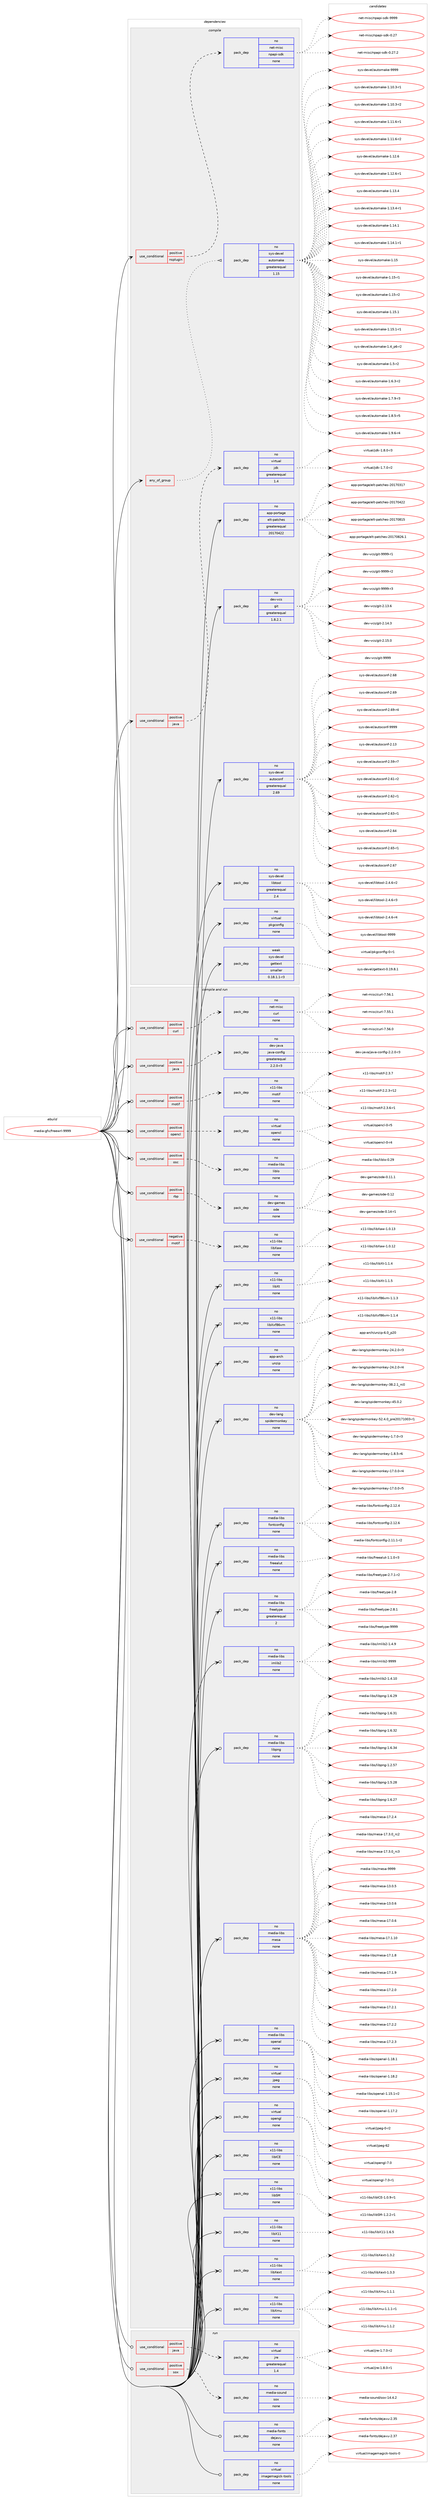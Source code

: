 digraph prolog {

# *************
# Graph options
# *************

newrank=true;
concentrate=true;
compound=true;
graph [rankdir=LR,fontname=Helvetica,fontsize=10,ranksep=1.5];#, ranksep=2.5, nodesep=0.2];
edge  [arrowhead=vee];
node  [fontname=Helvetica,fontsize=10];

# **********
# The ebuild
# **********

subgraph cluster_leftcol {
color=gray;
rank=same;
label=<<i>ebuild</i>>;
id [label="media-gfx/freewrl-9999", color=red, width=4, href="../media-gfx/freewrl-9999.svg"];
}

# ****************
# The dependencies
# ****************

subgraph cluster_midcol {
color=gray;
label=<<i>dependencies</i>>;
subgraph cluster_compile {
fillcolor="#eeeeee";
style=filled;
label=<<i>compile</i>>;
subgraph any5255 {
dependency353027 [label=<<TABLE BORDER="0" CELLBORDER="1" CELLSPACING="0" CELLPADDING="4"><TR><TD CELLPADDING="10">any_of_group</TD></TR></TABLE>>, shape=none, color=red];subgraph pack260326 {
dependency353028 [label=<<TABLE BORDER="0" CELLBORDER="1" CELLSPACING="0" CELLPADDING="4" WIDTH="220"><TR><TD ROWSPAN="6" CELLPADDING="30">pack_dep</TD></TR><TR><TD WIDTH="110">no</TD></TR><TR><TD>sys-devel</TD></TR><TR><TD>automake</TD></TR><TR><TD>greaterequal</TD></TR><TR><TD>1.15</TD></TR></TABLE>>, shape=none, color=blue];
}
dependency353027:e -> dependency353028:w [weight=20,style="dotted",arrowhead="oinv"];
}
id:e -> dependency353027:w [weight=20,style="solid",arrowhead="vee"];
subgraph cond87341 {
dependency353029 [label=<<TABLE BORDER="0" CELLBORDER="1" CELLSPACING="0" CELLPADDING="4"><TR><TD ROWSPAN="3" CELLPADDING="10">use_conditional</TD></TR><TR><TD>positive</TD></TR><TR><TD>java</TD></TR></TABLE>>, shape=none, color=red];
subgraph pack260327 {
dependency353030 [label=<<TABLE BORDER="0" CELLBORDER="1" CELLSPACING="0" CELLPADDING="4" WIDTH="220"><TR><TD ROWSPAN="6" CELLPADDING="30">pack_dep</TD></TR><TR><TD WIDTH="110">no</TD></TR><TR><TD>virtual</TD></TR><TR><TD>jdk</TD></TR><TR><TD>greaterequal</TD></TR><TR><TD>1.4</TD></TR></TABLE>>, shape=none, color=blue];
}
dependency353029:e -> dependency353030:w [weight=20,style="dashed",arrowhead="vee"];
}
id:e -> dependency353029:w [weight=20,style="solid",arrowhead="vee"];
subgraph cond87342 {
dependency353031 [label=<<TABLE BORDER="0" CELLBORDER="1" CELLSPACING="0" CELLPADDING="4"><TR><TD ROWSPAN="3" CELLPADDING="10">use_conditional</TD></TR><TR><TD>positive</TD></TR><TR><TD>nsplugin</TD></TR></TABLE>>, shape=none, color=red];
subgraph pack260328 {
dependency353032 [label=<<TABLE BORDER="0" CELLBORDER="1" CELLSPACING="0" CELLPADDING="4" WIDTH="220"><TR><TD ROWSPAN="6" CELLPADDING="30">pack_dep</TD></TR><TR><TD WIDTH="110">no</TD></TR><TR><TD>net-misc</TD></TR><TR><TD>npapi-sdk</TD></TR><TR><TD>none</TD></TR><TR><TD></TD></TR></TABLE>>, shape=none, color=blue];
}
dependency353031:e -> dependency353032:w [weight=20,style="dashed",arrowhead="vee"];
}
id:e -> dependency353031:w [weight=20,style="solid",arrowhead="vee"];
subgraph pack260329 {
dependency353033 [label=<<TABLE BORDER="0" CELLBORDER="1" CELLSPACING="0" CELLPADDING="4" WIDTH="220"><TR><TD ROWSPAN="6" CELLPADDING="30">pack_dep</TD></TR><TR><TD WIDTH="110">no</TD></TR><TR><TD>app-portage</TD></TR><TR><TD>elt-patches</TD></TR><TR><TD>greaterequal</TD></TR><TR><TD>20170422</TD></TR></TABLE>>, shape=none, color=blue];
}
id:e -> dependency353033:w [weight=20,style="solid",arrowhead="vee"];
subgraph pack260330 {
dependency353034 [label=<<TABLE BORDER="0" CELLBORDER="1" CELLSPACING="0" CELLPADDING="4" WIDTH="220"><TR><TD ROWSPAN="6" CELLPADDING="30">pack_dep</TD></TR><TR><TD WIDTH="110">no</TD></TR><TR><TD>dev-vcs</TD></TR><TR><TD>git</TD></TR><TR><TD>greaterequal</TD></TR><TR><TD>1.8.2.1</TD></TR></TABLE>>, shape=none, color=blue];
}
id:e -> dependency353034:w [weight=20,style="solid",arrowhead="vee"];
subgraph pack260331 {
dependency353035 [label=<<TABLE BORDER="0" CELLBORDER="1" CELLSPACING="0" CELLPADDING="4" WIDTH="220"><TR><TD ROWSPAN="6" CELLPADDING="30">pack_dep</TD></TR><TR><TD WIDTH="110">no</TD></TR><TR><TD>sys-devel</TD></TR><TR><TD>autoconf</TD></TR><TR><TD>greaterequal</TD></TR><TR><TD>2.69</TD></TR></TABLE>>, shape=none, color=blue];
}
id:e -> dependency353035:w [weight=20,style="solid",arrowhead="vee"];
subgraph pack260332 {
dependency353036 [label=<<TABLE BORDER="0" CELLBORDER="1" CELLSPACING="0" CELLPADDING="4" WIDTH="220"><TR><TD ROWSPAN="6" CELLPADDING="30">pack_dep</TD></TR><TR><TD WIDTH="110">no</TD></TR><TR><TD>sys-devel</TD></TR><TR><TD>libtool</TD></TR><TR><TD>greaterequal</TD></TR><TR><TD>2.4</TD></TR></TABLE>>, shape=none, color=blue];
}
id:e -> dependency353036:w [weight=20,style="solid",arrowhead="vee"];
subgraph pack260333 {
dependency353037 [label=<<TABLE BORDER="0" CELLBORDER="1" CELLSPACING="0" CELLPADDING="4" WIDTH="220"><TR><TD ROWSPAN="6" CELLPADDING="30">pack_dep</TD></TR><TR><TD WIDTH="110">no</TD></TR><TR><TD>virtual</TD></TR><TR><TD>pkgconfig</TD></TR><TR><TD>none</TD></TR><TR><TD></TD></TR></TABLE>>, shape=none, color=blue];
}
id:e -> dependency353037:w [weight=20,style="solid",arrowhead="vee"];
subgraph pack260334 {
dependency353038 [label=<<TABLE BORDER="0" CELLBORDER="1" CELLSPACING="0" CELLPADDING="4" WIDTH="220"><TR><TD ROWSPAN="6" CELLPADDING="30">pack_dep</TD></TR><TR><TD WIDTH="110">weak</TD></TR><TR><TD>sys-devel</TD></TR><TR><TD>gettext</TD></TR><TR><TD>smaller</TD></TR><TR><TD>0.18.1.1-r3</TD></TR></TABLE>>, shape=none, color=blue];
}
id:e -> dependency353038:w [weight=20,style="solid",arrowhead="vee"];
}
subgraph cluster_compileandrun {
fillcolor="#eeeeee";
style=filled;
label=<<i>compile and run</i>>;
subgraph cond87343 {
dependency353039 [label=<<TABLE BORDER="0" CELLBORDER="1" CELLSPACING="0" CELLPADDING="4"><TR><TD ROWSPAN="3" CELLPADDING="10">use_conditional</TD></TR><TR><TD>negative</TD></TR><TR><TD>motif</TD></TR></TABLE>>, shape=none, color=red];
subgraph pack260335 {
dependency353040 [label=<<TABLE BORDER="0" CELLBORDER="1" CELLSPACING="0" CELLPADDING="4" WIDTH="220"><TR><TD ROWSPAN="6" CELLPADDING="30">pack_dep</TD></TR><TR><TD WIDTH="110">no</TD></TR><TR><TD>x11-libs</TD></TR><TR><TD>libXaw</TD></TR><TR><TD>none</TD></TR><TR><TD></TD></TR></TABLE>>, shape=none, color=blue];
}
dependency353039:e -> dependency353040:w [weight=20,style="dashed",arrowhead="vee"];
}
id:e -> dependency353039:w [weight=20,style="solid",arrowhead="odotvee"];
subgraph cond87344 {
dependency353041 [label=<<TABLE BORDER="0" CELLBORDER="1" CELLSPACING="0" CELLPADDING="4"><TR><TD ROWSPAN="3" CELLPADDING="10">use_conditional</TD></TR><TR><TD>positive</TD></TR><TR><TD>curl</TD></TR></TABLE>>, shape=none, color=red];
subgraph pack260336 {
dependency353042 [label=<<TABLE BORDER="0" CELLBORDER="1" CELLSPACING="0" CELLPADDING="4" WIDTH="220"><TR><TD ROWSPAN="6" CELLPADDING="30">pack_dep</TD></TR><TR><TD WIDTH="110">no</TD></TR><TR><TD>net-misc</TD></TR><TR><TD>curl</TD></TR><TR><TD>none</TD></TR><TR><TD></TD></TR></TABLE>>, shape=none, color=blue];
}
dependency353041:e -> dependency353042:w [weight=20,style="dashed",arrowhead="vee"];
}
id:e -> dependency353041:w [weight=20,style="solid",arrowhead="odotvee"];
subgraph cond87345 {
dependency353043 [label=<<TABLE BORDER="0" CELLBORDER="1" CELLSPACING="0" CELLPADDING="4"><TR><TD ROWSPAN="3" CELLPADDING="10">use_conditional</TD></TR><TR><TD>positive</TD></TR><TR><TD>java</TD></TR></TABLE>>, shape=none, color=red];
subgraph pack260337 {
dependency353044 [label=<<TABLE BORDER="0" CELLBORDER="1" CELLSPACING="0" CELLPADDING="4" WIDTH="220"><TR><TD ROWSPAN="6" CELLPADDING="30">pack_dep</TD></TR><TR><TD WIDTH="110">no</TD></TR><TR><TD>dev-java</TD></TR><TR><TD>java-config</TD></TR><TR><TD>greaterequal</TD></TR><TR><TD>2.2.0-r3</TD></TR></TABLE>>, shape=none, color=blue];
}
dependency353043:e -> dependency353044:w [weight=20,style="dashed",arrowhead="vee"];
}
id:e -> dependency353043:w [weight=20,style="solid",arrowhead="odotvee"];
subgraph cond87346 {
dependency353045 [label=<<TABLE BORDER="0" CELLBORDER="1" CELLSPACING="0" CELLPADDING="4"><TR><TD ROWSPAN="3" CELLPADDING="10">use_conditional</TD></TR><TR><TD>positive</TD></TR><TR><TD>motif</TD></TR></TABLE>>, shape=none, color=red];
subgraph pack260338 {
dependency353046 [label=<<TABLE BORDER="0" CELLBORDER="1" CELLSPACING="0" CELLPADDING="4" WIDTH="220"><TR><TD ROWSPAN="6" CELLPADDING="30">pack_dep</TD></TR><TR><TD WIDTH="110">no</TD></TR><TR><TD>x11-libs</TD></TR><TR><TD>motif</TD></TR><TR><TD>none</TD></TR><TR><TD></TD></TR></TABLE>>, shape=none, color=blue];
}
dependency353045:e -> dependency353046:w [weight=20,style="dashed",arrowhead="vee"];
}
id:e -> dependency353045:w [weight=20,style="solid",arrowhead="odotvee"];
subgraph cond87347 {
dependency353047 [label=<<TABLE BORDER="0" CELLBORDER="1" CELLSPACING="0" CELLPADDING="4"><TR><TD ROWSPAN="3" CELLPADDING="10">use_conditional</TD></TR><TR><TD>positive</TD></TR><TR><TD>opencl</TD></TR></TABLE>>, shape=none, color=red];
subgraph pack260339 {
dependency353048 [label=<<TABLE BORDER="0" CELLBORDER="1" CELLSPACING="0" CELLPADDING="4" WIDTH="220"><TR><TD ROWSPAN="6" CELLPADDING="30">pack_dep</TD></TR><TR><TD WIDTH="110">no</TD></TR><TR><TD>virtual</TD></TR><TR><TD>opencl</TD></TR><TR><TD>none</TD></TR><TR><TD></TD></TR></TABLE>>, shape=none, color=blue];
}
dependency353047:e -> dependency353048:w [weight=20,style="dashed",arrowhead="vee"];
}
id:e -> dependency353047:w [weight=20,style="solid",arrowhead="odotvee"];
subgraph cond87348 {
dependency353049 [label=<<TABLE BORDER="0" CELLBORDER="1" CELLSPACING="0" CELLPADDING="4"><TR><TD ROWSPAN="3" CELLPADDING="10">use_conditional</TD></TR><TR><TD>positive</TD></TR><TR><TD>osc</TD></TR></TABLE>>, shape=none, color=red];
subgraph pack260340 {
dependency353050 [label=<<TABLE BORDER="0" CELLBORDER="1" CELLSPACING="0" CELLPADDING="4" WIDTH="220"><TR><TD ROWSPAN="6" CELLPADDING="30">pack_dep</TD></TR><TR><TD WIDTH="110">no</TD></TR><TR><TD>media-libs</TD></TR><TR><TD>liblo</TD></TR><TR><TD>none</TD></TR><TR><TD></TD></TR></TABLE>>, shape=none, color=blue];
}
dependency353049:e -> dependency353050:w [weight=20,style="dashed",arrowhead="vee"];
}
id:e -> dependency353049:w [weight=20,style="solid",arrowhead="odotvee"];
subgraph cond87349 {
dependency353051 [label=<<TABLE BORDER="0" CELLBORDER="1" CELLSPACING="0" CELLPADDING="4"><TR><TD ROWSPAN="3" CELLPADDING="10">use_conditional</TD></TR><TR><TD>positive</TD></TR><TR><TD>rbp</TD></TR></TABLE>>, shape=none, color=red];
subgraph pack260341 {
dependency353052 [label=<<TABLE BORDER="0" CELLBORDER="1" CELLSPACING="0" CELLPADDING="4" WIDTH="220"><TR><TD ROWSPAN="6" CELLPADDING="30">pack_dep</TD></TR><TR><TD WIDTH="110">no</TD></TR><TR><TD>dev-games</TD></TR><TR><TD>ode</TD></TR><TR><TD>none</TD></TR><TR><TD></TD></TR></TABLE>>, shape=none, color=blue];
}
dependency353051:e -> dependency353052:w [weight=20,style="dashed",arrowhead="vee"];
}
id:e -> dependency353051:w [weight=20,style="solid",arrowhead="odotvee"];
subgraph pack260342 {
dependency353053 [label=<<TABLE BORDER="0" CELLBORDER="1" CELLSPACING="0" CELLPADDING="4" WIDTH="220"><TR><TD ROWSPAN="6" CELLPADDING="30">pack_dep</TD></TR><TR><TD WIDTH="110">no</TD></TR><TR><TD>app-arch</TD></TR><TR><TD>unzip</TD></TR><TR><TD>none</TD></TR><TR><TD></TD></TR></TABLE>>, shape=none, color=blue];
}
id:e -> dependency353053:w [weight=20,style="solid",arrowhead="odotvee"];
subgraph pack260343 {
dependency353054 [label=<<TABLE BORDER="0" CELLBORDER="1" CELLSPACING="0" CELLPADDING="4" WIDTH="220"><TR><TD ROWSPAN="6" CELLPADDING="30">pack_dep</TD></TR><TR><TD WIDTH="110">no</TD></TR><TR><TD>dev-lang</TD></TR><TR><TD>spidermonkey</TD></TR><TR><TD>none</TD></TR><TR><TD></TD></TR></TABLE>>, shape=none, color=blue];
}
id:e -> dependency353054:w [weight=20,style="solid",arrowhead="odotvee"];
subgraph pack260344 {
dependency353055 [label=<<TABLE BORDER="0" CELLBORDER="1" CELLSPACING="0" CELLPADDING="4" WIDTH="220"><TR><TD ROWSPAN="6" CELLPADDING="30">pack_dep</TD></TR><TR><TD WIDTH="110">no</TD></TR><TR><TD>media-libs</TD></TR><TR><TD>fontconfig</TD></TR><TR><TD>none</TD></TR><TR><TD></TD></TR></TABLE>>, shape=none, color=blue];
}
id:e -> dependency353055:w [weight=20,style="solid",arrowhead="odotvee"];
subgraph pack260345 {
dependency353056 [label=<<TABLE BORDER="0" CELLBORDER="1" CELLSPACING="0" CELLPADDING="4" WIDTH="220"><TR><TD ROWSPAN="6" CELLPADDING="30">pack_dep</TD></TR><TR><TD WIDTH="110">no</TD></TR><TR><TD>media-libs</TD></TR><TR><TD>freealut</TD></TR><TR><TD>none</TD></TR><TR><TD></TD></TR></TABLE>>, shape=none, color=blue];
}
id:e -> dependency353056:w [weight=20,style="solid",arrowhead="odotvee"];
subgraph pack260346 {
dependency353057 [label=<<TABLE BORDER="0" CELLBORDER="1" CELLSPACING="0" CELLPADDING="4" WIDTH="220"><TR><TD ROWSPAN="6" CELLPADDING="30">pack_dep</TD></TR><TR><TD WIDTH="110">no</TD></TR><TR><TD>media-libs</TD></TR><TR><TD>freetype</TD></TR><TR><TD>greaterequal</TD></TR><TR><TD>2</TD></TR></TABLE>>, shape=none, color=blue];
}
id:e -> dependency353057:w [weight=20,style="solid",arrowhead="odotvee"];
subgraph pack260347 {
dependency353058 [label=<<TABLE BORDER="0" CELLBORDER="1" CELLSPACING="0" CELLPADDING="4" WIDTH="220"><TR><TD ROWSPAN="6" CELLPADDING="30">pack_dep</TD></TR><TR><TD WIDTH="110">no</TD></TR><TR><TD>media-libs</TD></TR><TR><TD>imlib2</TD></TR><TR><TD>none</TD></TR><TR><TD></TD></TR></TABLE>>, shape=none, color=blue];
}
id:e -> dependency353058:w [weight=20,style="solid",arrowhead="odotvee"];
subgraph pack260348 {
dependency353059 [label=<<TABLE BORDER="0" CELLBORDER="1" CELLSPACING="0" CELLPADDING="4" WIDTH="220"><TR><TD ROWSPAN="6" CELLPADDING="30">pack_dep</TD></TR><TR><TD WIDTH="110">no</TD></TR><TR><TD>media-libs</TD></TR><TR><TD>libpng</TD></TR><TR><TD>none</TD></TR><TR><TD></TD></TR></TABLE>>, shape=none, color=blue];
}
id:e -> dependency353059:w [weight=20,style="solid",arrowhead="odotvee"];
subgraph pack260349 {
dependency353060 [label=<<TABLE BORDER="0" CELLBORDER="1" CELLSPACING="0" CELLPADDING="4" WIDTH="220"><TR><TD ROWSPAN="6" CELLPADDING="30">pack_dep</TD></TR><TR><TD WIDTH="110">no</TD></TR><TR><TD>media-libs</TD></TR><TR><TD>mesa</TD></TR><TR><TD>none</TD></TR><TR><TD></TD></TR></TABLE>>, shape=none, color=blue];
}
id:e -> dependency353060:w [weight=20,style="solid",arrowhead="odotvee"];
subgraph pack260350 {
dependency353061 [label=<<TABLE BORDER="0" CELLBORDER="1" CELLSPACING="0" CELLPADDING="4" WIDTH="220"><TR><TD ROWSPAN="6" CELLPADDING="30">pack_dep</TD></TR><TR><TD WIDTH="110">no</TD></TR><TR><TD>media-libs</TD></TR><TR><TD>openal</TD></TR><TR><TD>none</TD></TR><TR><TD></TD></TR></TABLE>>, shape=none, color=blue];
}
id:e -> dependency353061:w [weight=20,style="solid",arrowhead="odotvee"];
subgraph pack260351 {
dependency353062 [label=<<TABLE BORDER="0" CELLBORDER="1" CELLSPACING="0" CELLPADDING="4" WIDTH="220"><TR><TD ROWSPAN="6" CELLPADDING="30">pack_dep</TD></TR><TR><TD WIDTH="110">no</TD></TR><TR><TD>virtual</TD></TR><TR><TD>jpeg</TD></TR><TR><TD>none</TD></TR><TR><TD></TD></TR></TABLE>>, shape=none, color=blue];
}
id:e -> dependency353062:w [weight=20,style="solid",arrowhead="odotvee"];
subgraph pack260352 {
dependency353063 [label=<<TABLE BORDER="0" CELLBORDER="1" CELLSPACING="0" CELLPADDING="4" WIDTH="220"><TR><TD ROWSPAN="6" CELLPADDING="30">pack_dep</TD></TR><TR><TD WIDTH="110">no</TD></TR><TR><TD>virtual</TD></TR><TR><TD>opengl</TD></TR><TR><TD>none</TD></TR><TR><TD></TD></TR></TABLE>>, shape=none, color=blue];
}
id:e -> dependency353063:w [weight=20,style="solid",arrowhead="odotvee"];
subgraph pack260353 {
dependency353064 [label=<<TABLE BORDER="0" CELLBORDER="1" CELLSPACING="0" CELLPADDING="4" WIDTH="220"><TR><TD ROWSPAN="6" CELLPADDING="30">pack_dep</TD></TR><TR><TD WIDTH="110">no</TD></TR><TR><TD>x11-libs</TD></TR><TR><TD>libICE</TD></TR><TR><TD>none</TD></TR><TR><TD></TD></TR></TABLE>>, shape=none, color=blue];
}
id:e -> dependency353064:w [weight=20,style="solid",arrowhead="odotvee"];
subgraph pack260354 {
dependency353065 [label=<<TABLE BORDER="0" CELLBORDER="1" CELLSPACING="0" CELLPADDING="4" WIDTH="220"><TR><TD ROWSPAN="6" CELLPADDING="30">pack_dep</TD></TR><TR><TD WIDTH="110">no</TD></TR><TR><TD>x11-libs</TD></TR><TR><TD>libSM</TD></TR><TR><TD>none</TD></TR><TR><TD></TD></TR></TABLE>>, shape=none, color=blue];
}
id:e -> dependency353065:w [weight=20,style="solid",arrowhead="odotvee"];
subgraph pack260355 {
dependency353066 [label=<<TABLE BORDER="0" CELLBORDER="1" CELLSPACING="0" CELLPADDING="4" WIDTH="220"><TR><TD ROWSPAN="6" CELLPADDING="30">pack_dep</TD></TR><TR><TD WIDTH="110">no</TD></TR><TR><TD>x11-libs</TD></TR><TR><TD>libX11</TD></TR><TR><TD>none</TD></TR><TR><TD></TD></TR></TABLE>>, shape=none, color=blue];
}
id:e -> dependency353066:w [weight=20,style="solid",arrowhead="odotvee"];
subgraph pack260356 {
dependency353067 [label=<<TABLE BORDER="0" CELLBORDER="1" CELLSPACING="0" CELLPADDING="4" WIDTH="220"><TR><TD ROWSPAN="6" CELLPADDING="30">pack_dep</TD></TR><TR><TD WIDTH="110">no</TD></TR><TR><TD>x11-libs</TD></TR><TR><TD>libXext</TD></TR><TR><TD>none</TD></TR><TR><TD></TD></TR></TABLE>>, shape=none, color=blue];
}
id:e -> dependency353067:w [weight=20,style="solid",arrowhead="odotvee"];
subgraph pack260357 {
dependency353068 [label=<<TABLE BORDER="0" CELLBORDER="1" CELLSPACING="0" CELLPADDING="4" WIDTH="220"><TR><TD ROWSPAN="6" CELLPADDING="30">pack_dep</TD></TR><TR><TD WIDTH="110">no</TD></TR><TR><TD>x11-libs</TD></TR><TR><TD>libXmu</TD></TR><TR><TD>none</TD></TR><TR><TD></TD></TR></TABLE>>, shape=none, color=blue];
}
id:e -> dependency353068:w [weight=20,style="solid",arrowhead="odotvee"];
subgraph pack260358 {
dependency353069 [label=<<TABLE BORDER="0" CELLBORDER="1" CELLSPACING="0" CELLPADDING="4" WIDTH="220"><TR><TD ROWSPAN="6" CELLPADDING="30">pack_dep</TD></TR><TR><TD WIDTH="110">no</TD></TR><TR><TD>x11-libs</TD></TR><TR><TD>libXt</TD></TR><TR><TD>none</TD></TR><TR><TD></TD></TR></TABLE>>, shape=none, color=blue];
}
id:e -> dependency353069:w [weight=20,style="solid",arrowhead="odotvee"];
subgraph pack260359 {
dependency353070 [label=<<TABLE BORDER="0" CELLBORDER="1" CELLSPACING="0" CELLPADDING="4" WIDTH="220"><TR><TD ROWSPAN="6" CELLPADDING="30">pack_dep</TD></TR><TR><TD WIDTH="110">no</TD></TR><TR><TD>x11-libs</TD></TR><TR><TD>libXxf86vm</TD></TR><TR><TD>none</TD></TR><TR><TD></TD></TR></TABLE>>, shape=none, color=blue];
}
id:e -> dependency353070:w [weight=20,style="solid",arrowhead="odotvee"];
}
subgraph cluster_run {
fillcolor="#eeeeee";
style=filled;
label=<<i>run</i>>;
subgraph cond87350 {
dependency353071 [label=<<TABLE BORDER="0" CELLBORDER="1" CELLSPACING="0" CELLPADDING="4"><TR><TD ROWSPAN="3" CELLPADDING="10">use_conditional</TD></TR><TR><TD>positive</TD></TR><TR><TD>java</TD></TR></TABLE>>, shape=none, color=red];
subgraph pack260360 {
dependency353072 [label=<<TABLE BORDER="0" CELLBORDER="1" CELLSPACING="0" CELLPADDING="4" WIDTH="220"><TR><TD ROWSPAN="6" CELLPADDING="30">pack_dep</TD></TR><TR><TD WIDTH="110">no</TD></TR><TR><TD>virtual</TD></TR><TR><TD>jre</TD></TR><TR><TD>greaterequal</TD></TR><TR><TD>1.4</TD></TR></TABLE>>, shape=none, color=blue];
}
dependency353071:e -> dependency353072:w [weight=20,style="dashed",arrowhead="vee"];
}
id:e -> dependency353071:w [weight=20,style="solid",arrowhead="odot"];
subgraph cond87351 {
dependency353073 [label=<<TABLE BORDER="0" CELLBORDER="1" CELLSPACING="0" CELLPADDING="4"><TR><TD ROWSPAN="3" CELLPADDING="10">use_conditional</TD></TR><TR><TD>positive</TD></TR><TR><TD>sox</TD></TR></TABLE>>, shape=none, color=red];
subgraph pack260361 {
dependency353074 [label=<<TABLE BORDER="0" CELLBORDER="1" CELLSPACING="0" CELLPADDING="4" WIDTH="220"><TR><TD ROWSPAN="6" CELLPADDING="30">pack_dep</TD></TR><TR><TD WIDTH="110">no</TD></TR><TR><TD>media-sound</TD></TR><TR><TD>sox</TD></TR><TR><TD>none</TD></TR><TR><TD></TD></TR></TABLE>>, shape=none, color=blue];
}
dependency353073:e -> dependency353074:w [weight=20,style="dashed",arrowhead="vee"];
}
id:e -> dependency353073:w [weight=20,style="solid",arrowhead="odot"];
subgraph pack260362 {
dependency353075 [label=<<TABLE BORDER="0" CELLBORDER="1" CELLSPACING="0" CELLPADDING="4" WIDTH="220"><TR><TD ROWSPAN="6" CELLPADDING="30">pack_dep</TD></TR><TR><TD WIDTH="110">no</TD></TR><TR><TD>media-fonts</TD></TR><TR><TD>dejavu</TD></TR><TR><TD>none</TD></TR><TR><TD></TD></TR></TABLE>>, shape=none, color=blue];
}
id:e -> dependency353075:w [weight=20,style="solid",arrowhead="odot"];
subgraph pack260363 {
dependency353076 [label=<<TABLE BORDER="0" CELLBORDER="1" CELLSPACING="0" CELLPADDING="4" WIDTH="220"><TR><TD ROWSPAN="6" CELLPADDING="30">pack_dep</TD></TR><TR><TD WIDTH="110">no</TD></TR><TR><TD>virtual</TD></TR><TR><TD>imagemagick-tools</TD></TR><TR><TD>none</TD></TR><TR><TD></TD></TR></TABLE>>, shape=none, color=blue];
}
id:e -> dependency353076:w [weight=20,style="solid",arrowhead="odot"];
}
}

# **************
# The candidates
# **************

subgraph cluster_choices {
rank=same;
color=gray;
label=<<i>candidates</i>>;

subgraph choice260326 {
color=black;
nodesep=1;
choice11512111545100101118101108479711711611110997107101454946494846514511449 [label="sys-devel/automake-1.10.3-r1", color=red, width=4,href="../sys-devel/automake-1.10.3-r1.svg"];
choice11512111545100101118101108479711711611110997107101454946494846514511450 [label="sys-devel/automake-1.10.3-r2", color=red, width=4,href="../sys-devel/automake-1.10.3-r2.svg"];
choice11512111545100101118101108479711711611110997107101454946494946544511449 [label="sys-devel/automake-1.11.6-r1", color=red, width=4,href="../sys-devel/automake-1.11.6-r1.svg"];
choice11512111545100101118101108479711711611110997107101454946494946544511450 [label="sys-devel/automake-1.11.6-r2", color=red, width=4,href="../sys-devel/automake-1.11.6-r2.svg"];
choice1151211154510010111810110847971171161111099710710145494649504654 [label="sys-devel/automake-1.12.6", color=red, width=4,href="../sys-devel/automake-1.12.6.svg"];
choice11512111545100101118101108479711711611110997107101454946495046544511449 [label="sys-devel/automake-1.12.6-r1", color=red, width=4,href="../sys-devel/automake-1.12.6-r1.svg"];
choice1151211154510010111810110847971171161111099710710145494649514652 [label="sys-devel/automake-1.13.4", color=red, width=4,href="../sys-devel/automake-1.13.4.svg"];
choice11512111545100101118101108479711711611110997107101454946495146524511449 [label="sys-devel/automake-1.13.4-r1", color=red, width=4,href="../sys-devel/automake-1.13.4-r1.svg"];
choice1151211154510010111810110847971171161111099710710145494649524649 [label="sys-devel/automake-1.14.1", color=red, width=4,href="../sys-devel/automake-1.14.1.svg"];
choice11512111545100101118101108479711711611110997107101454946495246494511449 [label="sys-devel/automake-1.14.1-r1", color=red, width=4,href="../sys-devel/automake-1.14.1-r1.svg"];
choice115121115451001011181011084797117116111109971071014549464953 [label="sys-devel/automake-1.15", color=red, width=4,href="../sys-devel/automake-1.15.svg"];
choice1151211154510010111810110847971171161111099710710145494649534511449 [label="sys-devel/automake-1.15-r1", color=red, width=4,href="../sys-devel/automake-1.15-r1.svg"];
choice1151211154510010111810110847971171161111099710710145494649534511450 [label="sys-devel/automake-1.15-r2", color=red, width=4,href="../sys-devel/automake-1.15-r2.svg"];
choice1151211154510010111810110847971171161111099710710145494649534649 [label="sys-devel/automake-1.15.1", color=red, width=4,href="../sys-devel/automake-1.15.1.svg"];
choice11512111545100101118101108479711711611110997107101454946495346494511449 [label="sys-devel/automake-1.15.1-r1", color=red, width=4,href="../sys-devel/automake-1.15.1-r1.svg"];
choice115121115451001011181011084797117116111109971071014549465295112544511450 [label="sys-devel/automake-1.4_p6-r2", color=red, width=4,href="../sys-devel/automake-1.4_p6-r2.svg"];
choice11512111545100101118101108479711711611110997107101454946534511450 [label="sys-devel/automake-1.5-r2", color=red, width=4,href="../sys-devel/automake-1.5-r2.svg"];
choice115121115451001011181011084797117116111109971071014549465446514511450 [label="sys-devel/automake-1.6.3-r2", color=red, width=4,href="../sys-devel/automake-1.6.3-r2.svg"];
choice115121115451001011181011084797117116111109971071014549465546574511451 [label="sys-devel/automake-1.7.9-r3", color=red, width=4,href="../sys-devel/automake-1.7.9-r3.svg"];
choice115121115451001011181011084797117116111109971071014549465646534511453 [label="sys-devel/automake-1.8.5-r5", color=red, width=4,href="../sys-devel/automake-1.8.5-r5.svg"];
choice115121115451001011181011084797117116111109971071014549465746544511452 [label="sys-devel/automake-1.9.6-r4", color=red, width=4,href="../sys-devel/automake-1.9.6-r4.svg"];
choice115121115451001011181011084797117116111109971071014557575757 [label="sys-devel/automake-9999", color=red, width=4,href="../sys-devel/automake-9999.svg"];
dependency353028:e -> choice11512111545100101118101108479711711611110997107101454946494846514511449:w [style=dotted,weight="100"];
dependency353028:e -> choice11512111545100101118101108479711711611110997107101454946494846514511450:w [style=dotted,weight="100"];
dependency353028:e -> choice11512111545100101118101108479711711611110997107101454946494946544511449:w [style=dotted,weight="100"];
dependency353028:e -> choice11512111545100101118101108479711711611110997107101454946494946544511450:w [style=dotted,weight="100"];
dependency353028:e -> choice1151211154510010111810110847971171161111099710710145494649504654:w [style=dotted,weight="100"];
dependency353028:e -> choice11512111545100101118101108479711711611110997107101454946495046544511449:w [style=dotted,weight="100"];
dependency353028:e -> choice1151211154510010111810110847971171161111099710710145494649514652:w [style=dotted,weight="100"];
dependency353028:e -> choice11512111545100101118101108479711711611110997107101454946495146524511449:w [style=dotted,weight="100"];
dependency353028:e -> choice1151211154510010111810110847971171161111099710710145494649524649:w [style=dotted,weight="100"];
dependency353028:e -> choice11512111545100101118101108479711711611110997107101454946495246494511449:w [style=dotted,weight="100"];
dependency353028:e -> choice115121115451001011181011084797117116111109971071014549464953:w [style=dotted,weight="100"];
dependency353028:e -> choice1151211154510010111810110847971171161111099710710145494649534511449:w [style=dotted,weight="100"];
dependency353028:e -> choice1151211154510010111810110847971171161111099710710145494649534511450:w [style=dotted,weight="100"];
dependency353028:e -> choice1151211154510010111810110847971171161111099710710145494649534649:w [style=dotted,weight="100"];
dependency353028:e -> choice11512111545100101118101108479711711611110997107101454946495346494511449:w [style=dotted,weight="100"];
dependency353028:e -> choice115121115451001011181011084797117116111109971071014549465295112544511450:w [style=dotted,weight="100"];
dependency353028:e -> choice11512111545100101118101108479711711611110997107101454946534511450:w [style=dotted,weight="100"];
dependency353028:e -> choice115121115451001011181011084797117116111109971071014549465446514511450:w [style=dotted,weight="100"];
dependency353028:e -> choice115121115451001011181011084797117116111109971071014549465546574511451:w [style=dotted,weight="100"];
dependency353028:e -> choice115121115451001011181011084797117116111109971071014549465646534511453:w [style=dotted,weight="100"];
dependency353028:e -> choice115121115451001011181011084797117116111109971071014549465746544511452:w [style=dotted,weight="100"];
dependency353028:e -> choice115121115451001011181011084797117116111109971071014557575757:w [style=dotted,weight="100"];
}
subgraph choice260327 {
color=black;
nodesep=1;
choice11810511411611797108471061001074549465546484511450 [label="virtual/jdk-1.7.0-r2", color=red, width=4,href="../virtual/jdk-1.7.0-r2.svg"];
choice11810511411611797108471061001074549465646484511451 [label="virtual/jdk-1.8.0-r3", color=red, width=4,href="../virtual/jdk-1.8.0-r3.svg"];
dependency353030:e -> choice11810511411611797108471061001074549465546484511450:w [style=dotted,weight="100"];
dependency353030:e -> choice11810511411611797108471061001074549465646484511451:w [style=dotted,weight="100"];
}
subgraph choice260328 {
color=black;
nodesep=1;
choice11010111645109105115994711011297112105451151001074548465055 [label="net-misc/npapi-sdk-0.27", color=red, width=4,href="../net-misc/npapi-sdk-0.27.svg"];
choice110101116451091051159947110112971121054511510010745484650554650 [label="net-misc/npapi-sdk-0.27.2", color=red, width=4,href="../net-misc/npapi-sdk-0.27.2.svg"];
choice11010111645109105115994711011297112105451151001074557575757 [label="net-misc/npapi-sdk-9999", color=red, width=4,href="../net-misc/npapi-sdk-9999.svg"];
dependency353032:e -> choice11010111645109105115994711011297112105451151001074548465055:w [style=dotted,weight="100"];
dependency353032:e -> choice110101116451091051159947110112971121054511510010745484650554650:w [style=dotted,weight="100"];
dependency353032:e -> choice11010111645109105115994711011297112105451151001074557575757:w [style=dotted,weight="100"];
}
subgraph choice260329 {
color=black;
nodesep=1;
choice97112112451121111141169710310147101108116451129711699104101115455048495548514955 [label="app-portage/elt-patches-20170317", color=red, width=4,href="../app-portage/elt-patches-20170317.svg"];
choice97112112451121111141169710310147101108116451129711699104101115455048495548525050 [label="app-portage/elt-patches-20170422", color=red, width=4,href="../app-portage/elt-patches-20170422.svg"];
choice97112112451121111141169710310147101108116451129711699104101115455048495548564953 [label="app-portage/elt-patches-20170815", color=red, width=4,href="../app-portage/elt-patches-20170815.svg"];
choice971121124511211111411697103101471011081164511297116991041011154550484955485650544649 [label="app-portage/elt-patches-20170826.1", color=red, width=4,href="../app-portage/elt-patches-20170826.1.svg"];
dependency353033:e -> choice97112112451121111141169710310147101108116451129711699104101115455048495548514955:w [style=dotted,weight="100"];
dependency353033:e -> choice97112112451121111141169710310147101108116451129711699104101115455048495548525050:w [style=dotted,weight="100"];
dependency353033:e -> choice97112112451121111141169710310147101108116451129711699104101115455048495548564953:w [style=dotted,weight="100"];
dependency353033:e -> choice971121124511211111411697103101471011081164511297116991041011154550484955485650544649:w [style=dotted,weight="100"];
}
subgraph choice260330 {
color=black;
nodesep=1;
choice10010111845118991154710310511645504649514654 [label="dev-vcs/git-2.13.6", color=red, width=4,href="../dev-vcs/git-2.13.6.svg"];
choice10010111845118991154710310511645504649524651 [label="dev-vcs/git-2.14.3", color=red, width=4,href="../dev-vcs/git-2.14.3.svg"];
choice10010111845118991154710310511645504649534648 [label="dev-vcs/git-2.15.0", color=red, width=4,href="../dev-vcs/git-2.15.0.svg"];
choice1001011184511899115471031051164557575757 [label="dev-vcs/git-9999", color=red, width=4,href="../dev-vcs/git-9999.svg"];
choice10010111845118991154710310511645575757574511449 [label="dev-vcs/git-9999-r1", color=red, width=4,href="../dev-vcs/git-9999-r1.svg"];
choice10010111845118991154710310511645575757574511450 [label="dev-vcs/git-9999-r2", color=red, width=4,href="../dev-vcs/git-9999-r2.svg"];
choice10010111845118991154710310511645575757574511451 [label="dev-vcs/git-9999-r3", color=red, width=4,href="../dev-vcs/git-9999-r3.svg"];
dependency353034:e -> choice10010111845118991154710310511645504649514654:w [style=dotted,weight="100"];
dependency353034:e -> choice10010111845118991154710310511645504649524651:w [style=dotted,weight="100"];
dependency353034:e -> choice10010111845118991154710310511645504649534648:w [style=dotted,weight="100"];
dependency353034:e -> choice1001011184511899115471031051164557575757:w [style=dotted,weight="100"];
dependency353034:e -> choice10010111845118991154710310511645575757574511449:w [style=dotted,weight="100"];
dependency353034:e -> choice10010111845118991154710310511645575757574511450:w [style=dotted,weight="100"];
dependency353034:e -> choice10010111845118991154710310511645575757574511451:w [style=dotted,weight="100"];
}
subgraph choice260331 {
color=black;
nodesep=1;
choice115121115451001011181011084797117116111991111101024550464951 [label="sys-devel/autoconf-2.13", color=red, width=4,href="../sys-devel/autoconf-2.13.svg"];
choice1151211154510010111810110847971171161119911111010245504653574511455 [label="sys-devel/autoconf-2.59-r7", color=red, width=4,href="../sys-devel/autoconf-2.59-r7.svg"];
choice1151211154510010111810110847971171161119911111010245504654494511450 [label="sys-devel/autoconf-2.61-r2", color=red, width=4,href="../sys-devel/autoconf-2.61-r2.svg"];
choice1151211154510010111810110847971171161119911111010245504654504511449 [label="sys-devel/autoconf-2.62-r1", color=red, width=4,href="../sys-devel/autoconf-2.62-r1.svg"];
choice1151211154510010111810110847971171161119911111010245504654514511449 [label="sys-devel/autoconf-2.63-r1", color=red, width=4,href="../sys-devel/autoconf-2.63-r1.svg"];
choice115121115451001011181011084797117116111991111101024550465452 [label="sys-devel/autoconf-2.64", color=red, width=4,href="../sys-devel/autoconf-2.64.svg"];
choice1151211154510010111810110847971171161119911111010245504654534511449 [label="sys-devel/autoconf-2.65-r1", color=red, width=4,href="../sys-devel/autoconf-2.65-r1.svg"];
choice115121115451001011181011084797117116111991111101024550465455 [label="sys-devel/autoconf-2.67", color=red, width=4,href="../sys-devel/autoconf-2.67.svg"];
choice115121115451001011181011084797117116111991111101024550465456 [label="sys-devel/autoconf-2.68", color=red, width=4,href="../sys-devel/autoconf-2.68.svg"];
choice115121115451001011181011084797117116111991111101024550465457 [label="sys-devel/autoconf-2.69", color=red, width=4,href="../sys-devel/autoconf-2.69.svg"];
choice1151211154510010111810110847971171161119911111010245504654574511452 [label="sys-devel/autoconf-2.69-r4", color=red, width=4,href="../sys-devel/autoconf-2.69-r4.svg"];
choice115121115451001011181011084797117116111991111101024557575757 [label="sys-devel/autoconf-9999", color=red, width=4,href="../sys-devel/autoconf-9999.svg"];
dependency353035:e -> choice115121115451001011181011084797117116111991111101024550464951:w [style=dotted,weight="100"];
dependency353035:e -> choice1151211154510010111810110847971171161119911111010245504653574511455:w [style=dotted,weight="100"];
dependency353035:e -> choice1151211154510010111810110847971171161119911111010245504654494511450:w [style=dotted,weight="100"];
dependency353035:e -> choice1151211154510010111810110847971171161119911111010245504654504511449:w [style=dotted,weight="100"];
dependency353035:e -> choice1151211154510010111810110847971171161119911111010245504654514511449:w [style=dotted,weight="100"];
dependency353035:e -> choice115121115451001011181011084797117116111991111101024550465452:w [style=dotted,weight="100"];
dependency353035:e -> choice1151211154510010111810110847971171161119911111010245504654534511449:w [style=dotted,weight="100"];
dependency353035:e -> choice115121115451001011181011084797117116111991111101024550465455:w [style=dotted,weight="100"];
dependency353035:e -> choice115121115451001011181011084797117116111991111101024550465456:w [style=dotted,weight="100"];
dependency353035:e -> choice115121115451001011181011084797117116111991111101024550465457:w [style=dotted,weight="100"];
dependency353035:e -> choice1151211154510010111810110847971171161119911111010245504654574511452:w [style=dotted,weight="100"];
dependency353035:e -> choice115121115451001011181011084797117116111991111101024557575757:w [style=dotted,weight="100"];
}
subgraph choice260332 {
color=black;
nodesep=1;
choice1151211154510010111810110847108105981161111111084550465246544511450 [label="sys-devel/libtool-2.4.6-r2", color=red, width=4,href="../sys-devel/libtool-2.4.6-r2.svg"];
choice1151211154510010111810110847108105981161111111084550465246544511451 [label="sys-devel/libtool-2.4.6-r3", color=red, width=4,href="../sys-devel/libtool-2.4.6-r3.svg"];
choice1151211154510010111810110847108105981161111111084550465246544511452 [label="sys-devel/libtool-2.4.6-r4", color=red, width=4,href="../sys-devel/libtool-2.4.6-r4.svg"];
choice1151211154510010111810110847108105981161111111084557575757 [label="sys-devel/libtool-9999", color=red, width=4,href="../sys-devel/libtool-9999.svg"];
dependency353036:e -> choice1151211154510010111810110847108105981161111111084550465246544511450:w [style=dotted,weight="100"];
dependency353036:e -> choice1151211154510010111810110847108105981161111111084550465246544511451:w [style=dotted,weight="100"];
dependency353036:e -> choice1151211154510010111810110847108105981161111111084550465246544511452:w [style=dotted,weight="100"];
dependency353036:e -> choice1151211154510010111810110847108105981161111111084557575757:w [style=dotted,weight="100"];
}
subgraph choice260333 {
color=black;
nodesep=1;
choice11810511411611797108471121071039911111010210510345484511449 [label="virtual/pkgconfig-0-r1", color=red, width=4,href="../virtual/pkgconfig-0-r1.svg"];
dependency353037:e -> choice11810511411611797108471121071039911111010210510345484511449:w [style=dotted,weight="100"];
}
subgraph choice260334 {
color=black;
nodesep=1;
choice1151211154510010111810110847103101116116101120116454846495746564649 [label="sys-devel/gettext-0.19.8.1", color=red, width=4,href="../sys-devel/gettext-0.19.8.1.svg"];
dependency353038:e -> choice1151211154510010111810110847103101116116101120116454846495746564649:w [style=dotted,weight="100"];
}
subgraph choice260335 {
color=black;
nodesep=1;
choice120494945108105981154710810598889711945494648464950 [label="x11-libs/libXaw-1.0.12", color=red, width=4,href="../x11-libs/libXaw-1.0.12.svg"];
choice120494945108105981154710810598889711945494648464951 [label="x11-libs/libXaw-1.0.13", color=red, width=4,href="../x11-libs/libXaw-1.0.13.svg"];
dependency353040:e -> choice120494945108105981154710810598889711945494648464950:w [style=dotted,weight="100"];
dependency353040:e -> choice120494945108105981154710810598889711945494648464951:w [style=dotted,weight="100"];
}
subgraph choice260336 {
color=black;
nodesep=1;
choice1101011164510910511599479911711410845554653534649 [label="net-misc/curl-7.55.1", color=red, width=4,href="../net-misc/curl-7.55.1.svg"];
choice1101011164510910511599479911711410845554653544648 [label="net-misc/curl-7.56.0", color=red, width=4,href="../net-misc/curl-7.56.0.svg"];
choice1101011164510910511599479911711410845554653544649 [label="net-misc/curl-7.56.1", color=red, width=4,href="../net-misc/curl-7.56.1.svg"];
dependency353042:e -> choice1101011164510910511599479911711410845554653534649:w [style=dotted,weight="100"];
dependency353042:e -> choice1101011164510910511599479911711410845554653544648:w [style=dotted,weight="100"];
dependency353042:e -> choice1101011164510910511599479911711410845554653544649:w [style=dotted,weight="100"];
}
subgraph choice260337 {
color=black;
nodesep=1;
choice10010111845106971189747106971189745991111101021051034550465046484511451 [label="dev-java/java-config-2.2.0-r3", color=red, width=4,href="../dev-java/java-config-2.2.0-r3.svg"];
dependency353044:e -> choice10010111845106971189747106971189745991111101021051034550465046484511451:w [style=dotted,weight="100"];
}
subgraph choice260338 {
color=black;
nodesep=1;
choice1204949451081059811547109111116105102455046504651451144950 [label="x11-libs/motif-2.2.3-r12", color=red, width=4,href="../x11-libs/motif-2.2.3-r12.svg"];
choice12049494510810598115471091111161051024550465146544511449 [label="x11-libs/motif-2.3.6-r1", color=red, width=4,href="../x11-libs/motif-2.3.6-r1.svg"];
choice1204949451081059811547109111116105102455046514655 [label="x11-libs/motif-2.3.7", color=red, width=4,href="../x11-libs/motif-2.3.7.svg"];
dependency353046:e -> choice1204949451081059811547109111116105102455046504651451144950:w [style=dotted,weight="100"];
dependency353046:e -> choice12049494510810598115471091111161051024550465146544511449:w [style=dotted,weight="100"];
dependency353046:e -> choice1204949451081059811547109111116105102455046514655:w [style=dotted,weight="100"];
}
subgraph choice260339 {
color=black;
nodesep=1;
choice11810511411611797108471111121011109910845484511452 [label="virtual/opencl-0-r4", color=red, width=4,href="../virtual/opencl-0-r4.svg"];
choice11810511411611797108471111121011109910845484511453 [label="virtual/opencl-0-r5", color=red, width=4,href="../virtual/opencl-0-r5.svg"];
dependency353048:e -> choice11810511411611797108471111121011109910845484511452:w [style=dotted,weight="100"];
dependency353048:e -> choice11810511411611797108471111121011109910845484511453:w [style=dotted,weight="100"];
}
subgraph choice260340 {
color=black;
nodesep=1;
choice10910110010597451081059811547108105981081114548465057 [label="media-libs/liblo-0.29", color=red, width=4,href="../media-libs/liblo-0.29.svg"];
dependency353050:e -> choice10910110010597451081059811547108105981081114548465057:w [style=dotted,weight="100"];
}
subgraph choice260341 {
color=black;
nodesep=1;
choice10010111845103971091011154711110010145484649494649 [label="dev-games/ode-0.11.1", color=red, width=4,href="../dev-games/ode-0.11.1.svg"];
choice1001011184510397109101115471111001014548464950 [label="dev-games/ode-0.12", color=red, width=4,href="../dev-games/ode-0.12.svg"];
choice10010111845103971091011154711110010145484649524511449 [label="dev-games/ode-0.14-r1", color=red, width=4,href="../dev-games/ode-0.14-r1.svg"];
dependency353052:e -> choice10010111845103971091011154711110010145484649494649:w [style=dotted,weight="100"];
dependency353052:e -> choice1001011184510397109101115471111001014548464950:w [style=dotted,weight="100"];
dependency353052:e -> choice10010111845103971091011154711110010145484649524511449:w [style=dotted,weight="100"];
}
subgraph choice260342 {
color=black;
nodesep=1;
choice971121124597114991044711711012210511245544648951125048 [label="app-arch/unzip-6.0_p20", color=red, width=4,href="../app-arch/unzip-6.0_p20.svg"];
dependency353053:e -> choice971121124597114991044711711012210511245544648951125048:w [style=dotted,weight="100"];
}
subgraph choice260343 {
color=black;
nodesep=1;
choice1001011184510897110103471151121051001011141091111101071011214549465546484511451 [label="dev-lang/spidermonkey-1.7.0-r3", color=red, width=4,href="../dev-lang/spidermonkey-1.7.0-r3.svg"];
choice1001011184510897110103471151121051001011141091111101071011214549465646534511454 [label="dev-lang/spidermonkey-1.8.5-r6", color=red, width=4,href="../dev-lang/spidermonkey-1.8.5-r6.svg"];
choice100101118451089711010347115112105100101114109111110107101121454955464846484511452 [label="dev-lang/spidermonkey-17.0.0-r4", color=red, width=4,href="../dev-lang/spidermonkey-17.0.0-r4.svg"];
choice100101118451089711010347115112105100101114109111110107101121454955464846484511453 [label="dev-lang/spidermonkey-17.0.0-r5", color=red, width=4,href="../dev-lang/spidermonkey-17.0.0-r5.svg"];
choice100101118451089711010347115112105100101114109111110107101121455052465046484511451 [label="dev-lang/spidermonkey-24.2.0-r3", color=red, width=4,href="../dev-lang/spidermonkey-24.2.0-r3.svg"];
choice100101118451089711010347115112105100101114109111110107101121455052465046484511452 [label="dev-lang/spidermonkey-24.2.0-r4", color=red, width=4,href="../dev-lang/spidermonkey-24.2.0-r4.svg"];
choice10010111845108971101034711511210510010111410911111010710112145515646504649951149948 [label="dev-lang/spidermonkey-38.2.1_rc0", color=red, width=4,href="../dev-lang/spidermonkey-38.2.1_rc0.svg"];
choice10010111845108971101034711511210510010111410911111010710112145525346484650 [label="dev-lang/spidermonkey-45.0.2", color=red, width=4,href="../dev-lang/spidermonkey-45.0.2.svg"];
choice100101118451089711010347115112105100101114109111110107101121455350465246489511211410150484955494848514511449 [label="dev-lang/spidermonkey-52.4.0_pre20171003-r1", color=red, width=4,href="../dev-lang/spidermonkey-52.4.0_pre20171003-r1.svg"];
dependency353054:e -> choice1001011184510897110103471151121051001011141091111101071011214549465546484511451:w [style=dotted,weight="100"];
dependency353054:e -> choice1001011184510897110103471151121051001011141091111101071011214549465646534511454:w [style=dotted,weight="100"];
dependency353054:e -> choice100101118451089711010347115112105100101114109111110107101121454955464846484511452:w [style=dotted,weight="100"];
dependency353054:e -> choice100101118451089711010347115112105100101114109111110107101121454955464846484511453:w [style=dotted,weight="100"];
dependency353054:e -> choice100101118451089711010347115112105100101114109111110107101121455052465046484511451:w [style=dotted,weight="100"];
dependency353054:e -> choice100101118451089711010347115112105100101114109111110107101121455052465046484511452:w [style=dotted,weight="100"];
dependency353054:e -> choice10010111845108971101034711511210510010111410911111010710112145515646504649951149948:w [style=dotted,weight="100"];
dependency353054:e -> choice10010111845108971101034711511210510010111410911111010710112145525346484650:w [style=dotted,weight="100"];
dependency353054:e -> choice100101118451089711010347115112105100101114109111110107101121455350465246489511211410150484955494848514511449:w [style=dotted,weight="100"];
}
subgraph choice260344 {
color=black;
nodesep=1;
choice1091011001059745108105981154710211111011699111110102105103455046494946494511450 [label="media-libs/fontconfig-2.11.1-r2", color=red, width=4,href="../media-libs/fontconfig-2.11.1-r2.svg"];
choice109101100105974510810598115471021111101169911111010210510345504649504652 [label="media-libs/fontconfig-2.12.4", color=red, width=4,href="../media-libs/fontconfig-2.12.4.svg"];
choice109101100105974510810598115471021111101169911111010210510345504649504654 [label="media-libs/fontconfig-2.12.6", color=red, width=4,href="../media-libs/fontconfig-2.12.6.svg"];
dependency353055:e -> choice1091011001059745108105981154710211111011699111110102105103455046494946494511450:w [style=dotted,weight="100"];
dependency353055:e -> choice109101100105974510810598115471021111101169911111010210510345504649504652:w [style=dotted,weight="100"];
dependency353055:e -> choice109101100105974510810598115471021111101169911111010210510345504649504654:w [style=dotted,weight="100"];
}
subgraph choice260345 {
color=black;
nodesep=1;
choice10910110010597451081059811547102114101101971081171164549464946484511451 [label="media-libs/freealut-1.1.0-r3", color=red, width=4,href="../media-libs/freealut-1.1.0-r3.svg"];
dependency353056:e -> choice10910110010597451081059811547102114101101971081171164549464946484511451:w [style=dotted,weight="100"];
}
subgraph choice260346 {
color=black;
nodesep=1;
choice109101100105974510810598115471021141011011161211121014550465546494511450 [label="media-libs/freetype-2.7.1-r2", color=red, width=4,href="../media-libs/freetype-2.7.1-r2.svg"];
choice1091011001059745108105981154710211410110111612111210145504656 [label="media-libs/freetype-2.8", color=red, width=4,href="../media-libs/freetype-2.8.svg"];
choice10910110010597451081059811547102114101101116121112101455046564649 [label="media-libs/freetype-2.8.1", color=red, width=4,href="../media-libs/freetype-2.8.1.svg"];
choice109101100105974510810598115471021141011011161211121014557575757 [label="media-libs/freetype-9999", color=red, width=4,href="../media-libs/freetype-9999.svg"];
dependency353057:e -> choice109101100105974510810598115471021141011011161211121014550465546494511450:w [style=dotted,weight="100"];
dependency353057:e -> choice1091011001059745108105981154710211410110111612111210145504656:w [style=dotted,weight="100"];
dependency353057:e -> choice10910110010597451081059811547102114101101116121112101455046564649:w [style=dotted,weight="100"];
dependency353057:e -> choice109101100105974510810598115471021141011011161211121014557575757:w [style=dotted,weight="100"];
}
subgraph choice260347 {
color=black;
nodesep=1;
choice10910110010597451081059811547105109108105985045494652464948 [label="media-libs/imlib2-1.4.10", color=red, width=4,href="../media-libs/imlib2-1.4.10.svg"];
choice109101100105974510810598115471051091081059850454946524657 [label="media-libs/imlib2-1.4.9", color=red, width=4,href="../media-libs/imlib2-1.4.9.svg"];
choice1091011001059745108105981154710510910810598504557575757 [label="media-libs/imlib2-9999", color=red, width=4,href="../media-libs/imlib2-9999.svg"];
dependency353058:e -> choice10910110010597451081059811547105109108105985045494652464948:w [style=dotted,weight="100"];
dependency353058:e -> choice109101100105974510810598115471051091081059850454946524657:w [style=dotted,weight="100"];
dependency353058:e -> choice1091011001059745108105981154710510910810598504557575757:w [style=dotted,weight="100"];
}
subgraph choice260348 {
color=black;
nodesep=1;
choice109101100105974510810598115471081059811211010345494650465355 [label="media-libs/libpng-1.2.57", color=red, width=4,href="../media-libs/libpng-1.2.57.svg"];
choice109101100105974510810598115471081059811211010345494653465056 [label="media-libs/libpng-1.5.28", color=red, width=4,href="../media-libs/libpng-1.5.28.svg"];
choice109101100105974510810598115471081059811211010345494654465055 [label="media-libs/libpng-1.6.27", color=red, width=4,href="../media-libs/libpng-1.6.27.svg"];
choice109101100105974510810598115471081059811211010345494654465057 [label="media-libs/libpng-1.6.29", color=red, width=4,href="../media-libs/libpng-1.6.29.svg"];
choice109101100105974510810598115471081059811211010345494654465149 [label="media-libs/libpng-1.6.31", color=red, width=4,href="../media-libs/libpng-1.6.31.svg"];
choice109101100105974510810598115471081059811211010345494654465150 [label="media-libs/libpng-1.6.32", color=red, width=4,href="../media-libs/libpng-1.6.32.svg"];
choice109101100105974510810598115471081059811211010345494654465152 [label="media-libs/libpng-1.6.34", color=red, width=4,href="../media-libs/libpng-1.6.34.svg"];
dependency353059:e -> choice109101100105974510810598115471081059811211010345494650465355:w [style=dotted,weight="100"];
dependency353059:e -> choice109101100105974510810598115471081059811211010345494653465056:w [style=dotted,weight="100"];
dependency353059:e -> choice109101100105974510810598115471081059811211010345494654465055:w [style=dotted,weight="100"];
dependency353059:e -> choice109101100105974510810598115471081059811211010345494654465057:w [style=dotted,weight="100"];
dependency353059:e -> choice109101100105974510810598115471081059811211010345494654465149:w [style=dotted,weight="100"];
dependency353059:e -> choice109101100105974510810598115471081059811211010345494654465150:w [style=dotted,weight="100"];
dependency353059:e -> choice109101100105974510810598115471081059811211010345494654465152:w [style=dotted,weight="100"];
}
subgraph choice260349 {
color=black;
nodesep=1;
choice109101100105974510810598115471091011159745495146484653 [label="media-libs/mesa-13.0.5", color=red, width=4,href="../media-libs/mesa-13.0.5.svg"];
choice109101100105974510810598115471091011159745495146484654 [label="media-libs/mesa-13.0.6", color=red, width=4,href="../media-libs/mesa-13.0.6.svg"];
choice109101100105974510810598115471091011159745495546484654 [label="media-libs/mesa-17.0.6", color=red, width=4,href="../media-libs/mesa-17.0.6.svg"];
choice10910110010597451081059811547109101115974549554649464948 [label="media-libs/mesa-17.1.10", color=red, width=4,href="../media-libs/mesa-17.1.10.svg"];
choice109101100105974510810598115471091011159745495546494656 [label="media-libs/mesa-17.1.8", color=red, width=4,href="../media-libs/mesa-17.1.8.svg"];
choice109101100105974510810598115471091011159745495546494657 [label="media-libs/mesa-17.1.9", color=red, width=4,href="../media-libs/mesa-17.1.9.svg"];
choice109101100105974510810598115471091011159745495546504648 [label="media-libs/mesa-17.2.0", color=red, width=4,href="../media-libs/mesa-17.2.0.svg"];
choice109101100105974510810598115471091011159745495546504649 [label="media-libs/mesa-17.2.1", color=red, width=4,href="../media-libs/mesa-17.2.1.svg"];
choice109101100105974510810598115471091011159745495546504650 [label="media-libs/mesa-17.2.2", color=red, width=4,href="../media-libs/mesa-17.2.2.svg"];
choice109101100105974510810598115471091011159745495546504651 [label="media-libs/mesa-17.2.3", color=red, width=4,href="../media-libs/mesa-17.2.3.svg"];
choice109101100105974510810598115471091011159745495546504652 [label="media-libs/mesa-17.2.4", color=red, width=4,href="../media-libs/mesa-17.2.4.svg"];
choice109101100105974510810598115471091011159745495546514648951149950 [label="media-libs/mesa-17.3.0_rc2", color=red, width=4,href="../media-libs/mesa-17.3.0_rc2.svg"];
choice109101100105974510810598115471091011159745495546514648951149951 [label="media-libs/mesa-17.3.0_rc3", color=red, width=4,href="../media-libs/mesa-17.3.0_rc3.svg"];
choice10910110010597451081059811547109101115974557575757 [label="media-libs/mesa-9999", color=red, width=4,href="../media-libs/mesa-9999.svg"];
dependency353060:e -> choice109101100105974510810598115471091011159745495146484653:w [style=dotted,weight="100"];
dependency353060:e -> choice109101100105974510810598115471091011159745495146484654:w [style=dotted,weight="100"];
dependency353060:e -> choice109101100105974510810598115471091011159745495546484654:w [style=dotted,weight="100"];
dependency353060:e -> choice10910110010597451081059811547109101115974549554649464948:w [style=dotted,weight="100"];
dependency353060:e -> choice109101100105974510810598115471091011159745495546494656:w [style=dotted,weight="100"];
dependency353060:e -> choice109101100105974510810598115471091011159745495546494657:w [style=dotted,weight="100"];
dependency353060:e -> choice109101100105974510810598115471091011159745495546504648:w [style=dotted,weight="100"];
dependency353060:e -> choice109101100105974510810598115471091011159745495546504649:w [style=dotted,weight="100"];
dependency353060:e -> choice109101100105974510810598115471091011159745495546504650:w [style=dotted,weight="100"];
dependency353060:e -> choice109101100105974510810598115471091011159745495546504651:w [style=dotted,weight="100"];
dependency353060:e -> choice109101100105974510810598115471091011159745495546504652:w [style=dotted,weight="100"];
dependency353060:e -> choice109101100105974510810598115471091011159745495546514648951149950:w [style=dotted,weight="100"];
dependency353060:e -> choice109101100105974510810598115471091011159745495546514648951149951:w [style=dotted,weight="100"];
dependency353060:e -> choice10910110010597451081059811547109101115974557575757:w [style=dotted,weight="100"];
}
subgraph choice260350 {
color=black;
nodesep=1;
choice1091011001059745108105981154711111210111097108454946495346494511450 [label="media-libs/openal-1.15.1-r2", color=red, width=4,href="../media-libs/openal-1.15.1-r2.svg"];
choice109101100105974510810598115471111121011109710845494649554650 [label="media-libs/openal-1.17.2", color=red, width=4,href="../media-libs/openal-1.17.2.svg"];
choice109101100105974510810598115471111121011109710845494649564649 [label="media-libs/openal-1.18.1", color=red, width=4,href="../media-libs/openal-1.18.1.svg"];
choice109101100105974510810598115471111121011109710845494649564650 [label="media-libs/openal-1.18.2", color=red, width=4,href="../media-libs/openal-1.18.2.svg"];
dependency353061:e -> choice1091011001059745108105981154711111210111097108454946495346494511450:w [style=dotted,weight="100"];
dependency353061:e -> choice109101100105974510810598115471111121011109710845494649554650:w [style=dotted,weight="100"];
dependency353061:e -> choice109101100105974510810598115471111121011109710845494649564649:w [style=dotted,weight="100"];
dependency353061:e -> choice109101100105974510810598115471111121011109710845494649564650:w [style=dotted,weight="100"];
}
subgraph choice260351 {
color=black;
nodesep=1;
choice118105114116117971084710611210110345484511450 [label="virtual/jpeg-0-r2", color=red, width=4,href="../virtual/jpeg-0-r2.svg"];
choice1181051141161179710847106112101103455450 [label="virtual/jpeg-62", color=red, width=4,href="../virtual/jpeg-62.svg"];
dependency353062:e -> choice118105114116117971084710611210110345484511450:w [style=dotted,weight="100"];
dependency353062:e -> choice1181051141161179710847106112101103455450:w [style=dotted,weight="100"];
}
subgraph choice260352 {
color=black;
nodesep=1;
choice118105114116117971084711111210111010310845554648 [label="virtual/opengl-7.0", color=red, width=4,href="../virtual/opengl-7.0.svg"];
choice1181051141161179710847111112101110103108455546484511449 [label="virtual/opengl-7.0-r1", color=red, width=4,href="../virtual/opengl-7.0-r1.svg"];
dependency353063:e -> choice118105114116117971084711111210111010310845554648:w [style=dotted,weight="100"];
dependency353063:e -> choice1181051141161179710847111112101110103108455546484511449:w [style=dotted,weight="100"];
}
subgraph choice260353 {
color=black;
nodesep=1;
choice1204949451081059811547108105987367694549464846574511449 [label="x11-libs/libICE-1.0.9-r1", color=red, width=4,href="../x11-libs/libICE-1.0.9-r1.svg"];
dependency353064:e -> choice1204949451081059811547108105987367694549464846574511449:w [style=dotted,weight="100"];
}
subgraph choice260354 {
color=black;
nodesep=1;
choice12049494510810598115471081059883774549465046504511449 [label="x11-libs/libSM-1.2.2-r1", color=red, width=4,href="../x11-libs/libSM-1.2.2-r1.svg"];
dependency353065:e -> choice12049494510810598115471081059883774549465046504511449:w [style=dotted,weight="100"];
}
subgraph choice260355 {
color=black;
nodesep=1;
choice120494945108105981154710810598884949454946544653 [label="x11-libs/libX11-1.6.5", color=red, width=4,href="../x11-libs/libX11-1.6.5.svg"];
dependency353066:e -> choice120494945108105981154710810598884949454946544653:w [style=dotted,weight="100"];
}
subgraph choice260356 {
color=black;
nodesep=1;
choice12049494510810598115471081059888101120116454946514650 [label="x11-libs/libXext-1.3.2", color=red, width=4,href="../x11-libs/libXext-1.3.2.svg"];
choice12049494510810598115471081059888101120116454946514651 [label="x11-libs/libXext-1.3.3", color=red, width=4,href="../x11-libs/libXext-1.3.3.svg"];
dependency353067:e -> choice12049494510810598115471081059888101120116454946514650:w [style=dotted,weight="100"];
dependency353067:e -> choice12049494510810598115471081059888101120116454946514651:w [style=dotted,weight="100"];
}
subgraph choice260357 {
color=black;
nodesep=1;
choice12049494510810598115471081059888109117454946494649 [label="x11-libs/libXmu-1.1.1", color=red, width=4,href="../x11-libs/libXmu-1.1.1.svg"];
choice120494945108105981154710810598881091174549464946494511449 [label="x11-libs/libXmu-1.1.1-r1", color=red, width=4,href="../x11-libs/libXmu-1.1.1-r1.svg"];
choice12049494510810598115471081059888109117454946494650 [label="x11-libs/libXmu-1.1.2", color=red, width=4,href="../x11-libs/libXmu-1.1.2.svg"];
dependency353068:e -> choice12049494510810598115471081059888109117454946494649:w [style=dotted,weight="100"];
dependency353068:e -> choice120494945108105981154710810598881091174549464946494511449:w [style=dotted,weight="100"];
dependency353068:e -> choice12049494510810598115471081059888109117454946494650:w [style=dotted,weight="100"];
}
subgraph choice260358 {
color=black;
nodesep=1;
choice12049494510810598115471081059888116454946494652 [label="x11-libs/libXt-1.1.4", color=red, width=4,href="../x11-libs/libXt-1.1.4.svg"];
choice12049494510810598115471081059888116454946494653 [label="x11-libs/libXt-1.1.5", color=red, width=4,href="../x11-libs/libXt-1.1.5.svg"];
dependency353069:e -> choice12049494510810598115471081059888116454946494652:w [style=dotted,weight="100"];
dependency353069:e -> choice12049494510810598115471081059888116454946494653:w [style=dotted,weight="100"];
}
subgraph choice260359 {
color=black;
nodesep=1;
choice120494945108105981154710810598881201025654118109454946494651 [label="x11-libs/libXxf86vm-1.1.3", color=red, width=4,href="../x11-libs/libXxf86vm-1.1.3.svg"];
choice120494945108105981154710810598881201025654118109454946494652 [label="x11-libs/libXxf86vm-1.1.4", color=red, width=4,href="../x11-libs/libXxf86vm-1.1.4.svg"];
dependency353070:e -> choice120494945108105981154710810598881201025654118109454946494651:w [style=dotted,weight="100"];
dependency353070:e -> choice120494945108105981154710810598881201025654118109454946494652:w [style=dotted,weight="100"];
}
subgraph choice260360 {
color=black;
nodesep=1;
choice11810511411611797108471061141014549465546484511450 [label="virtual/jre-1.7.0-r2", color=red, width=4,href="../virtual/jre-1.7.0-r2.svg"];
choice11810511411611797108471061141014549465646484511449 [label="virtual/jre-1.8.0-r1", color=red, width=4,href="../virtual/jre-1.8.0-r1.svg"];
dependency353072:e -> choice11810511411611797108471061141014549465546484511450:w [style=dotted,weight="100"];
dependency353072:e -> choice11810511411611797108471061141014549465646484511449:w [style=dotted,weight="100"];
}
subgraph choice260361 {
color=black;
nodesep=1;
choice10910110010597451151111171101004711511112045495246524650 [label="media-sound/sox-14.4.2", color=red, width=4,href="../media-sound/sox-14.4.2.svg"];
dependency353074:e -> choice10910110010597451151111171101004711511112045495246524650:w [style=dotted,weight="100"];
}
subgraph choice260362 {
color=black;
nodesep=1;
choice109101100105974510211111011611547100101106971181174550465153 [label="media-fonts/dejavu-2.35", color=red, width=4,href="../media-fonts/dejavu-2.35.svg"];
choice109101100105974510211111011611547100101106971181174550465155 [label="media-fonts/dejavu-2.37", color=red, width=4,href="../media-fonts/dejavu-2.37.svg"];
dependency353075:e -> choice109101100105974510211111011611547100101106971181174550465153:w [style=dotted,weight="100"];
dependency353075:e -> choice109101100105974510211111011611547100101106971181174550465155:w [style=dotted,weight="100"];
}
subgraph choice260363 {
color=black;
nodesep=1;
choice1181051141161179710847105109971031011099710310599107451161111111081154548 [label="virtual/imagemagick-tools-0", color=red, width=4,href="../virtual/imagemagick-tools-0.svg"];
dependency353076:e -> choice1181051141161179710847105109971031011099710310599107451161111111081154548:w [style=dotted,weight="100"];
}
}

}
